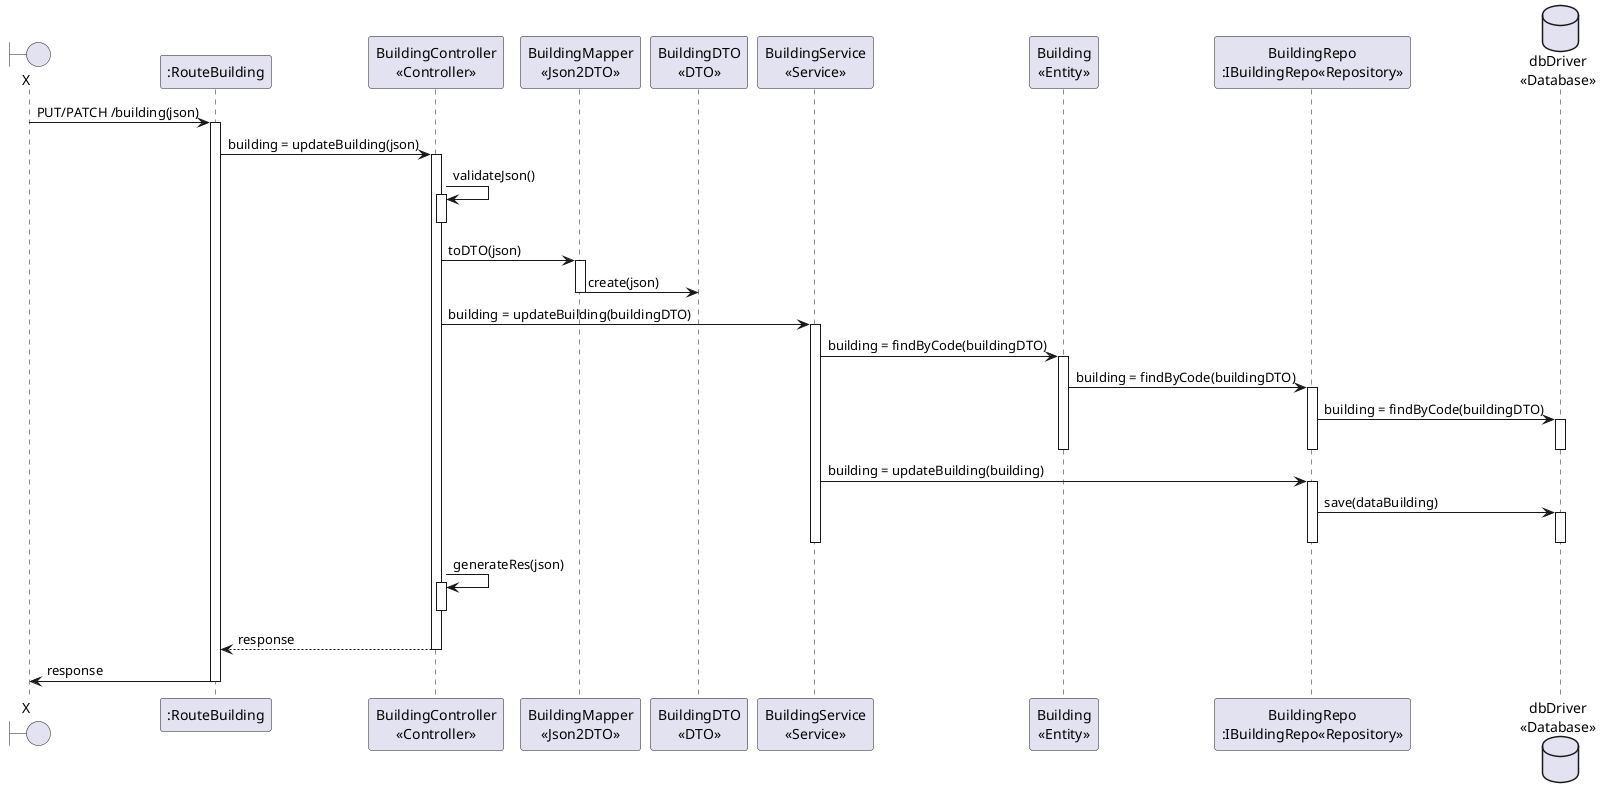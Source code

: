 @startuml
boundary X
participant ":RouteBuilding" as ROUTE
participant "BuildingController\n<<Controller>>" as CTRL
participant "BuildingMapper\n<<Json2DTO>>" as MAPPER
participant "BuildingDTO\n<<DTO>>" as DTO
participant "BuildingService\n<<Service>>" as SRV
participant "Building\n<<Entity>>" as ENTITY
participant "BuildingRepo\n:IBuildingRepo<<Repository>>" as REPO
database "dbDriver\n<<Database>>" as DB

X -> ROUTE : PUT/PATCH /building(json)
activate ROUTE
ROUTE -> CTRL : building = updateBuilding(json)
    activate CTRL
    CTRL -> CTRL : validateJson()
        activate CTRL
        deactivate CTRL
    CTRL -> MAPPER : toDTO(json)
        activate MAPPER
        MAPPER -> DTO : create(json)
        deactivate MAPPER
    CTRL -> SRV : building = updateBuilding(buildingDTO)
        activate SRV
        SRV -> ENTITY : building = findByCode(buildingDTO)
        activate ENTITY
        ENTITY -> REPO : building = findByCode(buildingDTO)
        activate REPO
        REPO -> DB : building = findByCode(buildingDTO)
        activate DB
        deactivate DB
        deactivate REPO
        deactivate ENTITY


        SRV -> REPO : building = updateBuilding(building)
            activate REPO
               
            REPO -> DB : save(dataBuilding)
                activate DB
                deactivate DB
            deactivate REPO

        deactivate SRV
    CTRL -> CTRL : generateRes(json)
        activate CTRL
        deactivate CTRL
    CTRL --> ROUTE : response
    deactivate CTRL
    ROUTE -> X : response
deactivate ROUTE

@enduml
